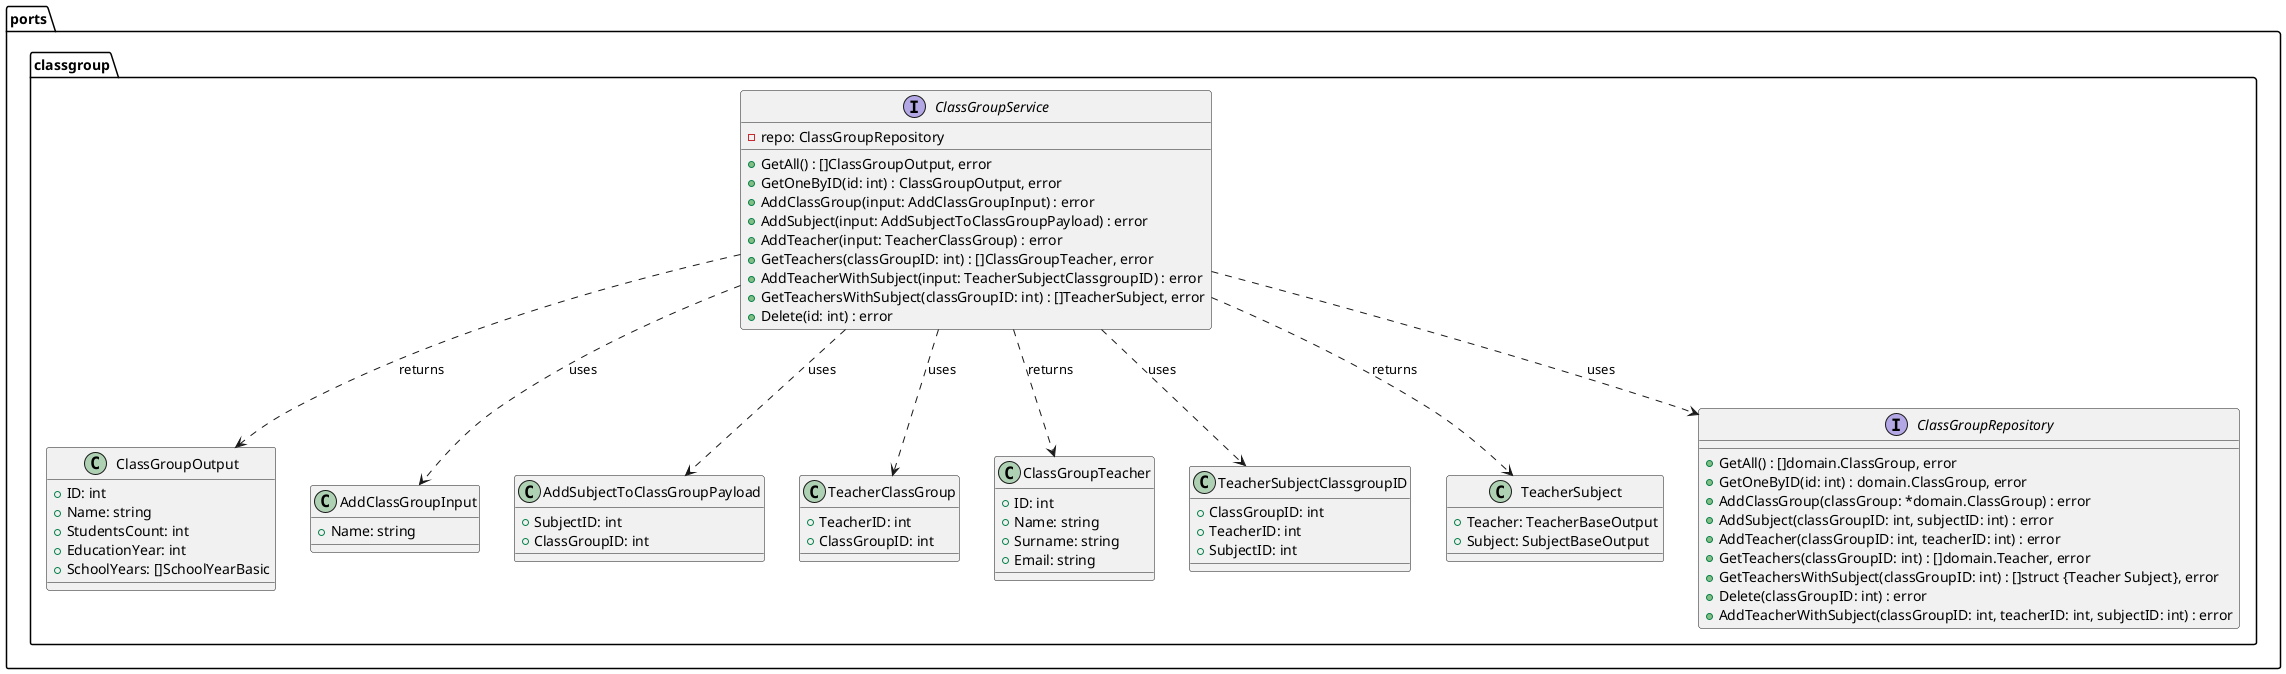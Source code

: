 @startuml
namespace ports.classgroup {

    class ClassGroupOutput {
        +ID: int
        +Name: string
        +StudentsCount: int
        +EducationYear: int
        +SchoolYears: []SchoolYearBasic
    }

    class AddClassGroupInput {
        +Name: string
    }

    class AddSubjectToClassGroupPayload {
        +SubjectID: int
        +ClassGroupID: int
    }

    class TeacherClassGroup {
        +TeacherID: int
        +ClassGroupID: int
    }

    class ClassGroupTeacher {
        +ID: int
        +Name: string
        +Surname: string
        +Email: string
    }

    class TeacherSubjectClassgroupID {
        +ClassGroupID: int
        +TeacherID: int
        +SubjectID: int
    }

    class TeacherSubject {
        +Teacher: TeacherBaseOutput
        +Subject: SubjectBaseOutput
    }

    interface ClassGroupRepository {
        +GetAll() : []domain.ClassGroup, error
        +GetOneByID(id: int) : domain.ClassGroup, error
        +AddClassGroup(classGroup: *domain.ClassGroup) : error
        +AddSubject(classGroupID: int, subjectID: int) : error
        +AddTeacher(classGroupID: int, teacherID: int) : error
        +GetTeachers(classGroupID: int) : []domain.Teacher, error
        +GetTeachersWithSubject(classGroupID: int) : []struct {Teacher Subject}, error
        +Delete(classGroupID: int) : error
        +AddTeacherWithSubject(classGroupID: int, teacherID: int, subjectID: int) : error
    }

    interface ClassGroupService {
        -repo: ClassGroupRepository
        +GetAll() : []ClassGroupOutput, error
        +GetOneByID(id: int) : ClassGroupOutput, error
        +AddClassGroup(input: AddClassGroupInput) : error
        +AddSubject(input: AddSubjectToClassGroupPayload) : error
        +AddTeacher(input: TeacherClassGroup) : error
        +GetTeachers(classGroupID: int) : []ClassGroupTeacher, error
        +AddTeacherWithSubject(input: TeacherSubjectClassgroupID) : error
        +GetTeachersWithSubject(classGroupID: int) : []TeacherSubject, error
        +Delete(id: int) : error
    }

    ClassGroupService ..> ClassGroupRepository : uses
    ClassGroupService ..> ClassGroupOutput : returns
    ClassGroupService ..> AddClassGroupInput : uses
    ClassGroupService ..> TeacherClassGroup : uses
    ClassGroupService ..> ClassGroupTeacher : returns
    ClassGroupService ..> TeacherSubjectClassgroupID : uses
    ClassGroupService ..> TeacherSubject : returns
    ClassGroupService ..> AddSubjectToClassGroupPayload : uses

}
@enduml